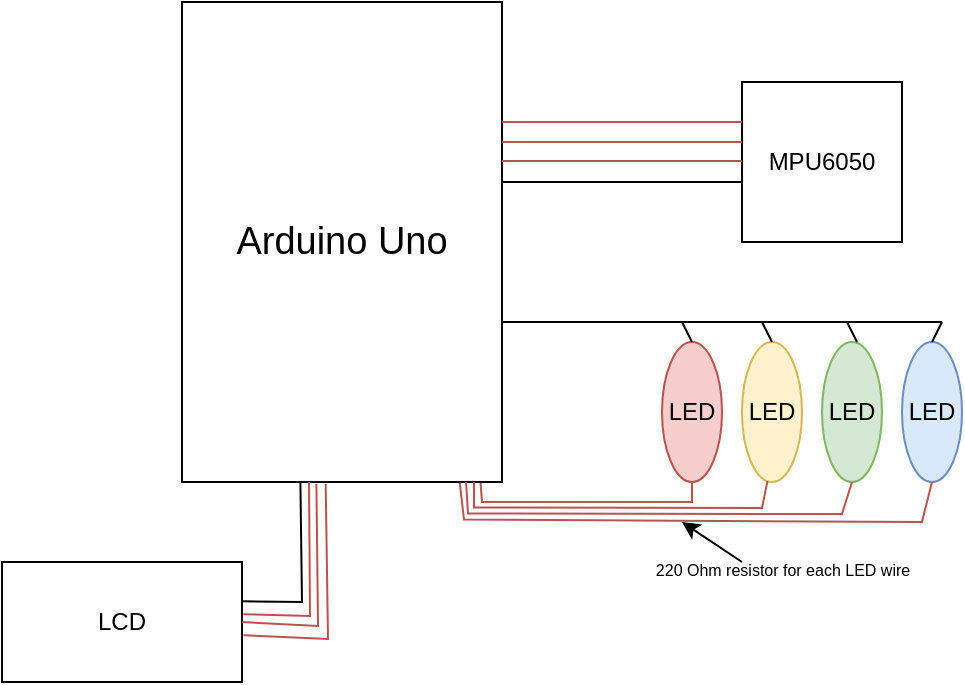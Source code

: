 <mxfile version="24.8.4">
  <diagram name="Page-1" id="iBbNwhJZEXAIrNabX--G">
    <mxGraphModel dx="1026" dy="684" grid="1" gridSize="10" guides="1" tooltips="1" connect="1" arrows="1" fold="1" page="1" pageScale="1" pageWidth="850" pageHeight="1100" math="0" shadow="0">
      <root>
        <mxCell id="0" />
        <mxCell id="1" parent="0" />
        <mxCell id="_eeOD_WB6qsGcqNLHBst-2" value="&lt;font style=&quot;font-size: 19px;&quot;&gt;Arduino Uno&lt;/font&gt;" style="rounded=0;whiteSpace=wrap;html=1;" vertex="1" parent="1">
          <mxGeometry x="260" y="110" width="160" height="240" as="geometry" />
        </mxCell>
        <mxCell id="_eeOD_WB6qsGcqNLHBst-3" value="MPU6050" style="rounded=0;whiteSpace=wrap;html=1;" vertex="1" parent="1">
          <mxGeometry x="540" y="150" width="80" height="80" as="geometry" />
        </mxCell>
        <mxCell id="_eeOD_WB6qsGcqNLHBst-5" value="" style="endArrow=none;html=1;rounded=0;entryX=0;entryY=0.25;entryDx=0;entryDy=0;strokeColor=#b85450;fillColor=#f8cecc;" edge="1" parent="1" target="_eeOD_WB6qsGcqNLHBst-3">
          <mxGeometry width="50" height="50" relative="1" as="geometry">
            <mxPoint x="420" y="170" as="sourcePoint" />
            <mxPoint x="530" y="170" as="targetPoint" />
          </mxGeometry>
        </mxCell>
        <mxCell id="_eeOD_WB6qsGcqNLHBst-6" value="" style="endArrow=none;html=1;rounded=0;entryX=0;entryY=0.25;entryDx=0;entryDy=0;strokeColor=#b85450;fillColor=#f8cecc;" edge="1" parent="1">
          <mxGeometry width="50" height="50" relative="1" as="geometry">
            <mxPoint x="420" y="180" as="sourcePoint" />
            <mxPoint x="540" y="180" as="targetPoint" />
          </mxGeometry>
        </mxCell>
        <mxCell id="_eeOD_WB6qsGcqNLHBst-7" value="" style="endArrow=none;html=1;rounded=0;entryX=0;entryY=0.25;entryDx=0;entryDy=0;fillColor=#f8cecc;strokeColor=#b85450;" edge="1" parent="1">
          <mxGeometry width="50" height="50" relative="1" as="geometry">
            <mxPoint x="420" y="189.5" as="sourcePoint" />
            <mxPoint x="540" y="189.5" as="targetPoint" />
          </mxGeometry>
        </mxCell>
        <mxCell id="_eeOD_WB6qsGcqNLHBst-8" value="" style="endArrow=none;html=1;rounded=0;entryX=0;entryY=0.25;entryDx=0;entryDy=0;strokeColor=#000000;" edge="1" parent="1">
          <mxGeometry width="50" height="50" relative="1" as="geometry">
            <mxPoint x="420" y="200" as="sourcePoint" />
            <mxPoint x="540" y="200" as="targetPoint" />
          </mxGeometry>
        </mxCell>
        <mxCell id="_eeOD_WB6qsGcqNLHBst-9" value="" style="endArrow=none;html=1;rounded=0;strokeColor=#000000;" edge="1" parent="1">
          <mxGeometry width="50" height="50" relative="1" as="geometry">
            <mxPoint x="420" y="270" as="sourcePoint" />
            <mxPoint x="640" y="270" as="targetPoint" />
          </mxGeometry>
        </mxCell>
        <mxCell id="_eeOD_WB6qsGcqNLHBst-11" value="LED" style="ellipse;whiteSpace=wrap;html=1;fillColor=#f8cecc;strokeColor=#b85450;" vertex="1" parent="1">
          <mxGeometry x="500" y="280" width="30" height="70" as="geometry" />
        </mxCell>
        <mxCell id="_eeOD_WB6qsGcqNLHBst-12" value="LED" style="ellipse;whiteSpace=wrap;html=1;fillColor=#fff2cc;strokeColor=#d6b656;" vertex="1" parent="1">
          <mxGeometry x="540" y="280" width="30" height="70" as="geometry" />
        </mxCell>
        <mxCell id="_eeOD_WB6qsGcqNLHBst-13" value="LED" style="ellipse;whiteSpace=wrap;html=1;fillColor=#d5e8d4;strokeColor=#82b366;" vertex="1" parent="1">
          <mxGeometry x="580" y="280" width="30" height="70" as="geometry" />
        </mxCell>
        <mxCell id="_eeOD_WB6qsGcqNLHBst-14" value="LED" style="ellipse;whiteSpace=wrap;html=1;fillColor=#dae8fc;strokeColor=#6c8ebf;" vertex="1" parent="1">
          <mxGeometry x="620" y="280" width="30" height="70" as="geometry" />
        </mxCell>
        <mxCell id="_eeOD_WB6qsGcqNLHBst-15" value="" style="endArrow=none;html=1;rounded=0;exitX=0.5;exitY=0;exitDx=0;exitDy=0;" edge="1" parent="1" source="_eeOD_WB6qsGcqNLHBst-11">
          <mxGeometry width="50" height="50" relative="1" as="geometry">
            <mxPoint x="500" y="300" as="sourcePoint" />
            <mxPoint x="510" y="270" as="targetPoint" />
          </mxGeometry>
        </mxCell>
        <mxCell id="_eeOD_WB6qsGcqNLHBst-17" value="" style="endArrow=none;html=1;rounded=0;exitX=0.5;exitY=0;exitDx=0;exitDy=0;" edge="1" parent="1">
          <mxGeometry width="50" height="50" relative="1" as="geometry">
            <mxPoint x="555" y="280" as="sourcePoint" />
            <mxPoint x="550" y="270" as="targetPoint" />
          </mxGeometry>
        </mxCell>
        <mxCell id="_eeOD_WB6qsGcqNLHBst-18" value="" style="endArrow=none;html=1;rounded=0;exitX=0.5;exitY=0;exitDx=0;exitDy=0;" edge="1" parent="1">
          <mxGeometry width="50" height="50" relative="1" as="geometry">
            <mxPoint x="597.5" y="280" as="sourcePoint" />
            <mxPoint x="592.5" y="270" as="targetPoint" />
          </mxGeometry>
        </mxCell>
        <mxCell id="_eeOD_WB6qsGcqNLHBst-19" value="" style="endArrow=none;html=1;rounded=0;exitX=0.5;exitY=0;exitDx=0;exitDy=0;" edge="1" parent="1" source="_eeOD_WB6qsGcqNLHBst-14">
          <mxGeometry width="50" height="50" relative="1" as="geometry">
            <mxPoint x="637.5" y="280" as="sourcePoint" />
            <mxPoint x="640" y="270" as="targetPoint" />
          </mxGeometry>
        </mxCell>
        <mxCell id="_eeOD_WB6qsGcqNLHBst-20" value="" style="endArrow=none;html=1;rounded=0;exitX=0.933;exitY=1.002;exitDx=0;exitDy=0;exitPerimeter=0;entryX=0.5;entryY=1;entryDx=0;entryDy=0;fillColor=#f8cecc;strokeColor=#b85450;" edge="1" parent="1" source="_eeOD_WB6qsGcqNLHBst-2" target="_eeOD_WB6qsGcqNLHBst-11">
          <mxGeometry width="50" height="50" relative="1" as="geometry">
            <mxPoint x="410" y="360" as="sourcePoint" />
            <mxPoint x="520" y="360" as="targetPoint" />
            <Array as="points">
              <mxPoint x="410" y="360" />
              <mxPoint x="515" y="360" />
            </Array>
          </mxGeometry>
        </mxCell>
        <mxCell id="_eeOD_WB6qsGcqNLHBst-23" value="&lt;p style=&quot;font-size: 12px;&quot;&gt;&lt;br&gt;&lt;/p&gt;" style="edgeLabel;html=1;align=center;verticalAlign=middle;resizable=0;points=[];" vertex="1" connectable="0" parent="_eeOD_WB6qsGcqNLHBst-20">
          <mxGeometry x="0.085" y="1" relative="1" as="geometry">
            <mxPoint as="offset" />
          </mxGeometry>
        </mxCell>
        <mxCell id="_eeOD_WB6qsGcqNLHBst-22" value="" style="endArrow=none;html=1;rounded=0;entryX=0.424;entryY=0.994;entryDx=0;entryDy=0;fillColor=#f8cecc;strokeColor=#b85450;entryPerimeter=0;" edge="1" parent="1" target="_eeOD_WB6qsGcqNLHBst-12">
          <mxGeometry width="50" height="50" relative="1" as="geometry">
            <mxPoint x="406" y="350" as="sourcePoint" />
            <mxPoint x="511" y="352.76" as="targetPoint" />
            <Array as="points">
              <mxPoint x="406" y="362.76" />
              <mxPoint x="550" y="363" />
            </Array>
          </mxGeometry>
        </mxCell>
        <mxCell id="_eeOD_WB6qsGcqNLHBst-24" value="" style="endArrow=none;html=1;rounded=0;entryX=0.5;entryY=1;entryDx=0;entryDy=0;fillColor=#f8cecc;strokeColor=#b85450;" edge="1" parent="1" target="_eeOD_WB6qsGcqNLHBst-13">
          <mxGeometry width="50" height="50" relative="1" as="geometry">
            <mxPoint x="402" y="350" as="sourcePoint" />
            <mxPoint x="550" y="353" as="targetPoint" />
            <Array as="points">
              <mxPoint x="403" y="365.76" />
              <mxPoint x="590" y="366" />
            </Array>
          </mxGeometry>
        </mxCell>
        <mxCell id="_eeOD_WB6qsGcqNLHBst-25" value="" style="endArrow=none;html=1;rounded=0;entryX=0.5;entryY=1;entryDx=0;entryDy=0;fillColor=#f8cecc;strokeColor=#b85450;exitX=0.868;exitY=1.002;exitDx=0;exitDy=0;exitPerimeter=0;" edge="1" parent="1" target="_eeOD_WB6qsGcqNLHBst-14">
          <mxGeometry width="50" height="50" relative="1" as="geometry">
            <mxPoint x="398.88" y="350.48" as="sourcePoint" />
            <mxPoint x="593" y="353" as="targetPoint" />
            <Array as="points">
              <mxPoint x="401" y="368.76" />
              <mxPoint x="630" y="370" />
            </Array>
          </mxGeometry>
        </mxCell>
        <mxCell id="_eeOD_WB6qsGcqNLHBst-26" value="" style="endArrow=classic;html=1;rounded=0;" edge="1" parent="1">
          <mxGeometry width="50" height="50" relative="1" as="geometry">
            <mxPoint x="540" y="390" as="sourcePoint" />
            <mxPoint x="510" y="370" as="targetPoint" />
          </mxGeometry>
        </mxCell>
        <mxCell id="_eeOD_WB6qsGcqNLHBst-27" value="&lt;font style=&quot;font-size: 8px;&quot;&gt;220 Ohm resistor for each LED wire&lt;/font&gt;" style="text;html=1;align=center;verticalAlign=middle;resizable=0;points=[];autosize=1;strokeColor=none;fillColor=none;" vertex="1" parent="1">
          <mxGeometry x="485" y="378" width="150" height="30" as="geometry" />
        </mxCell>
        <mxCell id="_eeOD_WB6qsGcqNLHBst-28" value="LCD" style="rounded=0;whiteSpace=wrap;html=1;" vertex="1" parent="1">
          <mxGeometry x="170" y="390" width="120" height="60" as="geometry" />
        </mxCell>
        <mxCell id="_eeOD_WB6qsGcqNLHBst-29" value="" style="endArrow=none;html=1;rounded=0;entryX=0.37;entryY=1.001;entryDx=0;entryDy=0;entryPerimeter=0;exitX=1.002;exitY=0.328;exitDx=0;exitDy=0;exitPerimeter=0;" edge="1" parent="1" source="_eeOD_WB6qsGcqNLHBst-28" target="_eeOD_WB6qsGcqNLHBst-2">
          <mxGeometry width="50" height="50" relative="1" as="geometry">
            <mxPoint x="290" y="408" as="sourcePoint" />
            <mxPoint x="340" y="358" as="targetPoint" />
            <Array as="points">
              <mxPoint x="320" y="410" />
            </Array>
          </mxGeometry>
        </mxCell>
        <mxCell id="_eeOD_WB6qsGcqNLHBst-30" value="" style="endArrow=none;html=1;rounded=0;entryX=0.397;entryY=1;entryDx=0;entryDy=0;entryPerimeter=0;exitX=1.006;exitY=0.435;exitDx=0;exitDy=0;exitPerimeter=0;fillColor=#f8cecc;strokeColor=#b85450;" edge="1" parent="1" source="_eeOD_WB6qsGcqNLHBst-28" target="_eeOD_WB6qsGcqNLHBst-2">
          <mxGeometry width="50" height="50" relative="1" as="geometry">
            <mxPoint x="294" y="417" as="sourcePoint" />
            <mxPoint x="323" y="357" as="targetPoint" />
            <Array as="points">
              <mxPoint x="324" y="417" />
            </Array>
          </mxGeometry>
        </mxCell>
        <mxCell id="_eeOD_WB6qsGcqNLHBst-31" value="" style="endArrow=none;html=1;rounded=0;entryX=0.42;entryY=1.004;entryDx=0;entryDy=0;entryPerimeter=0;exitX=1;exitY=0.5;exitDx=0;exitDy=0;fillColor=#f8cecc;strokeColor=#b85450;" edge="1" parent="1" source="_eeOD_WB6qsGcqNLHBst-28" target="_eeOD_WB6qsGcqNLHBst-2">
          <mxGeometry width="50" height="50" relative="1" as="geometry">
            <mxPoint x="295" y="421" as="sourcePoint" />
            <mxPoint x="328" y="355" as="targetPoint" />
            <Array as="points">
              <mxPoint x="328" y="422" />
            </Array>
          </mxGeometry>
        </mxCell>
        <mxCell id="_eeOD_WB6qsGcqNLHBst-32" value="" style="endArrow=none;html=1;rounded=0;entryX=0.449;entryY=1.004;entryDx=0;entryDy=0;entryPerimeter=0;exitX=1.006;exitY=0.611;exitDx=0;exitDy=0;exitPerimeter=0;fillColor=#f8cecc;strokeColor=#b85450;" edge="1" parent="1" source="_eeOD_WB6qsGcqNLHBst-28" target="_eeOD_WB6qsGcqNLHBst-2">
          <mxGeometry width="50" height="50" relative="1" as="geometry">
            <mxPoint x="295" y="426.5" as="sourcePoint" />
            <mxPoint x="332" y="357.5" as="targetPoint" />
            <Array as="points">
              <mxPoint x="333" y="428.5" />
            </Array>
          </mxGeometry>
        </mxCell>
      </root>
    </mxGraphModel>
  </diagram>
</mxfile>
